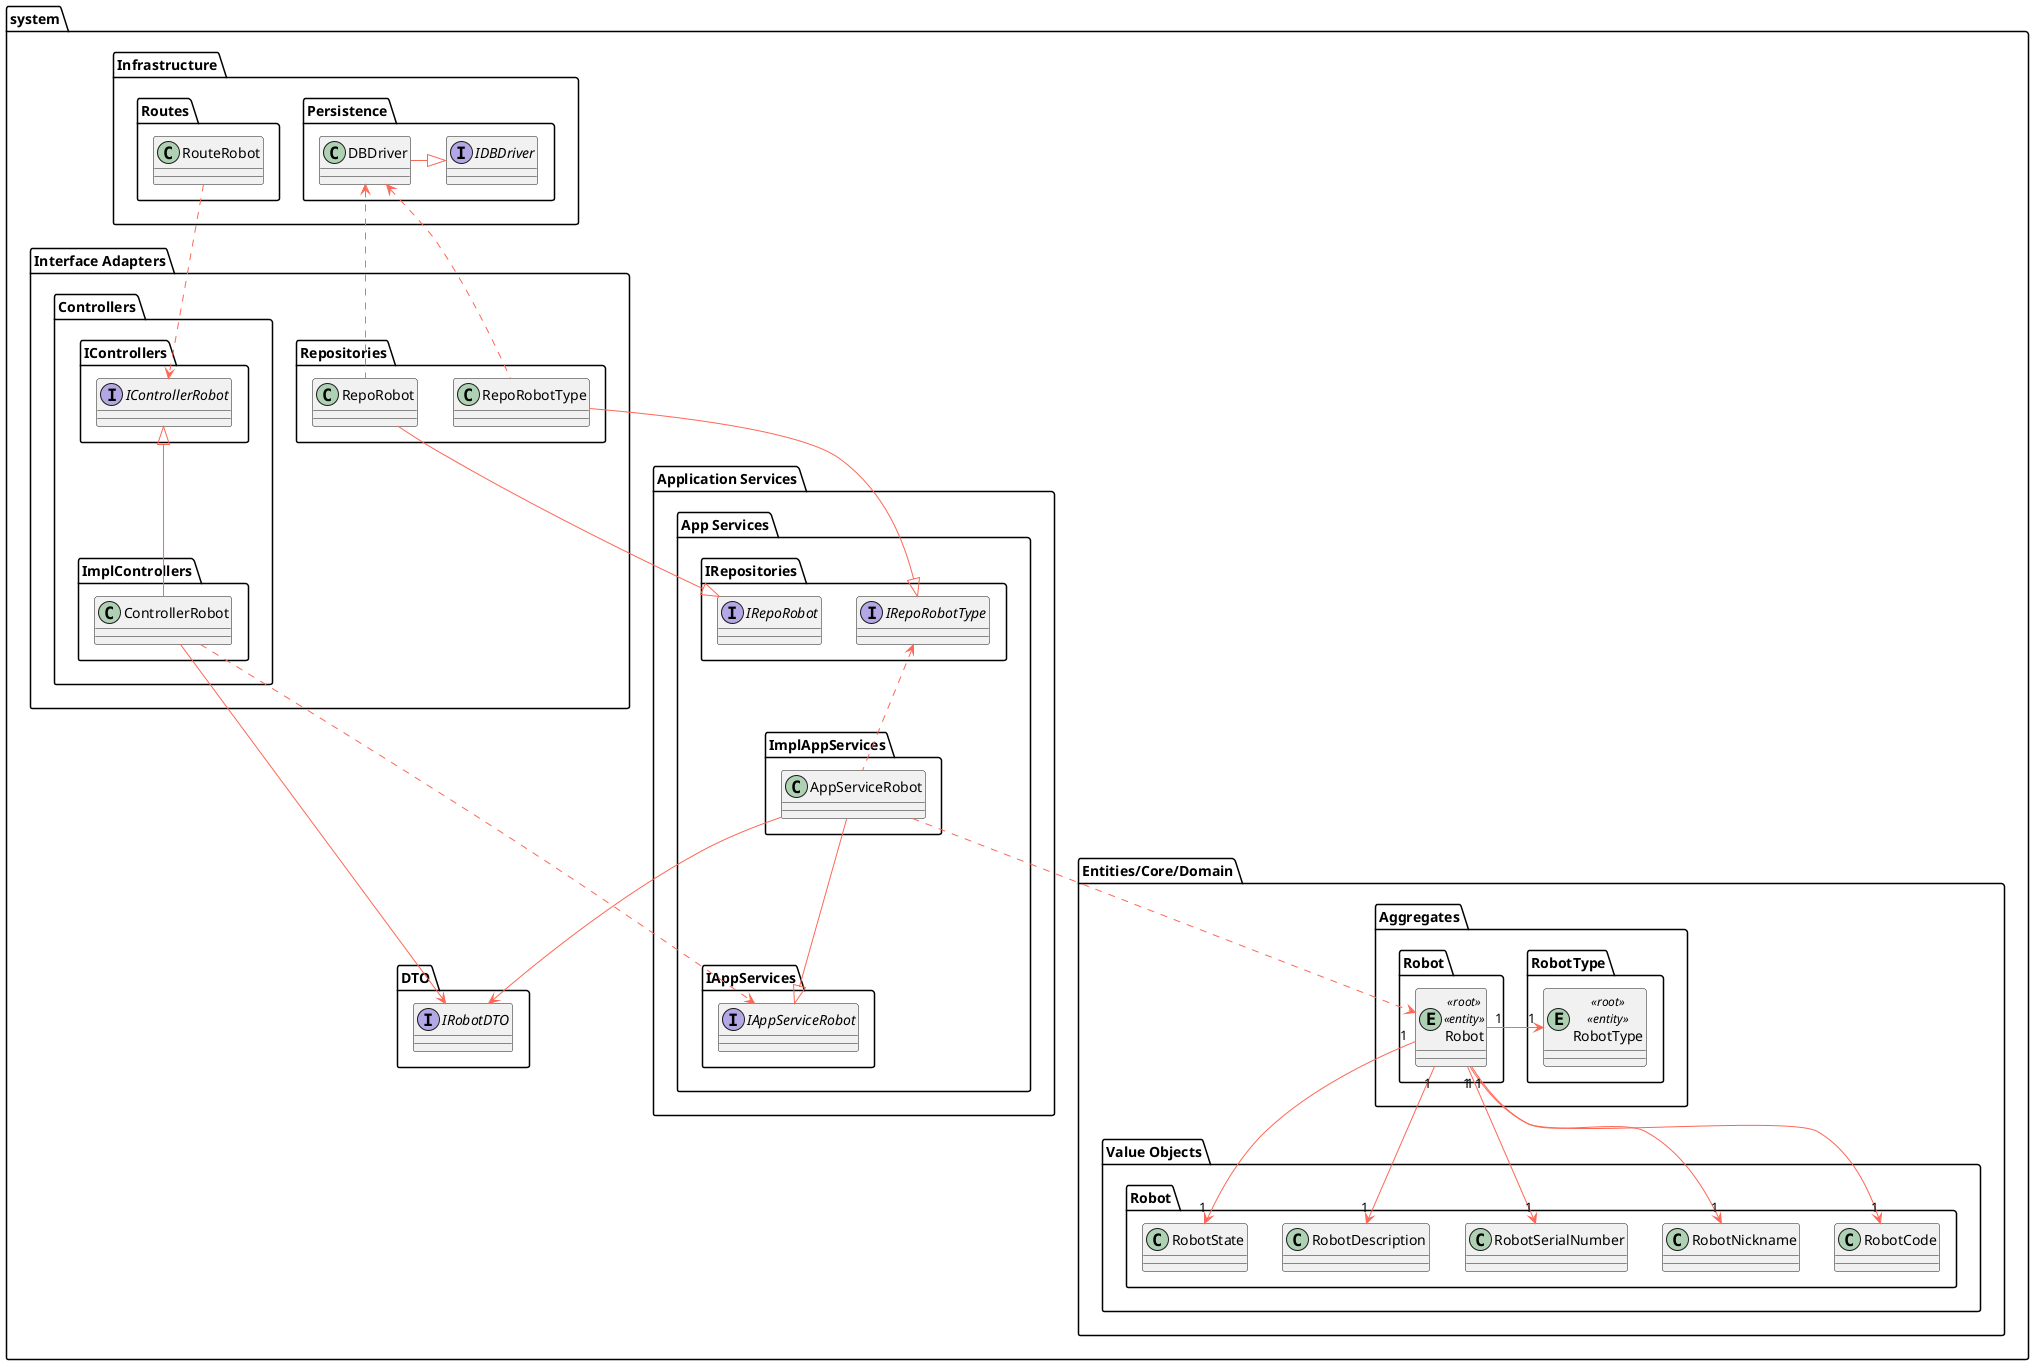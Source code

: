 @startuml

skinparam component {
    FontSize 16
    BackgroundColor<<Apache>> LightCoral
    BorderColor<<Apache>> #FF6655
    FontName Courier
    BorderColor black
    BackgroundColor DeepSkyBlue
    ArrowFontName Impact
    ArrowColor #FF6655
}

package system {
    package "Infrastructure" {
        package "Persistence" {
            interface IDBDriver
            class DBDriver
        }

        package "Routes" {
            class RouteRobot
        }

        DBDriver -right-|> IDBDriver
    }

    package "Interface Adapters" {
        package "Controllers" {
            package "IControllers" {
                interface IControllerRobot
            }

            package "ImplControllers" {
                class ControllerRobot
            }
            ControllerRobot -up-|> IControllerRobot
        }

        package "Repositories" {
            class RepoRobotType
            class RepoRobot
        }

        RepoRobotType .up.> DBDriver
        RepoRobot .up.> DBDriver

        RouteRobot ..> IControllerRobot
    }

    package "Application Services" {
        package "App Services" {
            package "IAppServices" {
                interface IAppServiceRobot
            }

            package "ImplAppServices" {
                class AppServiceRobot
            }

            AppServiceRobot --|> IAppServiceRobot

            package "IRepositories" {
                interface IRepoRobotType
                interface IRepoRobot
            }

            RepoRobotType --|> IRepoRobotType
            RepoRobot --|> IRepoRobot

        }

        ControllerRobot ..> IAppServiceRobot

        AppServiceRobot .up.> IRepoRobotType

    }

    package "DTO" {
        interface IRobotDTO

        AppServiceRobot -down-> IRobotDTO
        ControllerRobot -down-> IRobotDTO
    }

    package "Entities/Core/Domain" {
        package "Aggregates" {
            package "RobotType" as a_robottype {
                entity RobotType <<root>> <<entity>>
            }
            package "Robot" as a_robot {
                entity Robot <<root>> <<entity>>
            }
        }


        package "Value Objects" {
            package "Robot" as vo_robot{
                class RobotCode
                class RobotNickname
                class RobotSerialNumber
                class RobotDescription
                class RobotState
            }
        }

        AppServiceRobot ..> Robot

        Robot "1" -left-> "1" RobotType

        Robot "1" --> "1" RobotCode
        Robot "1" --> "1" RobotNickname
        Robot "1" --> "1" RobotSerialNumber
        Robot "1" --> "1" RobotDescription
        Robot "1" --> "1" RobotState

    }
}

@enduml

